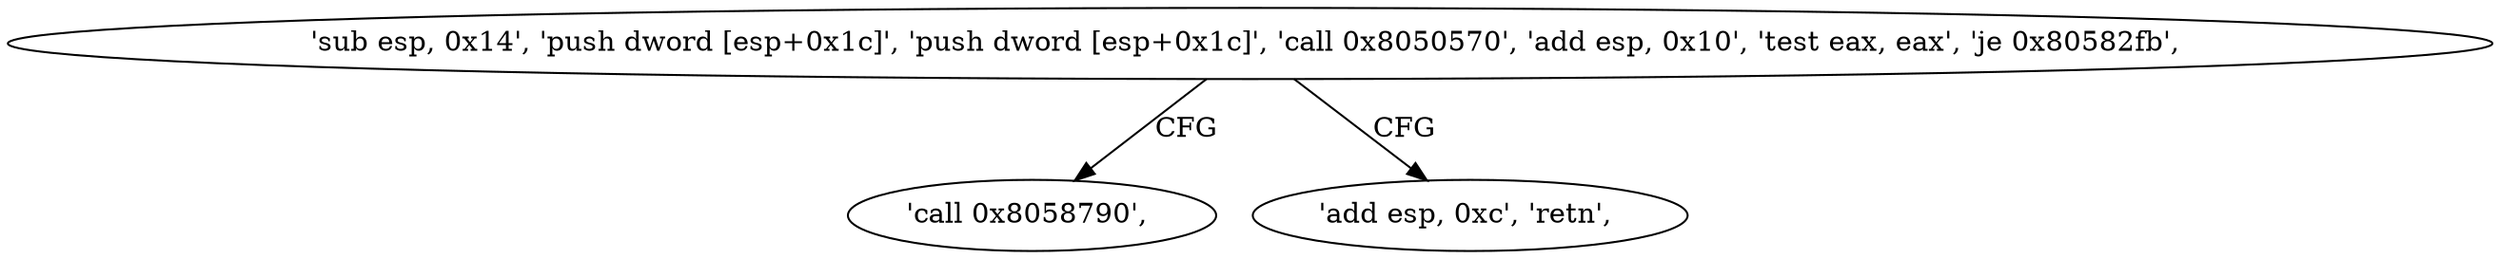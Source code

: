 digraph "func" {
"134578912" [label = "'sub esp, 0x14', 'push dword [esp+0x1c]', 'push dword [esp+0x1c]', 'call 0x8050570', 'add esp, 0x10', 'test eax, eax', 'je 0x80582fb', " ]
"134578939" [label = "'call 0x8058790', " ]
"134578935" [label = "'add esp, 0xc', 'retn', " ]
"134578912" -> "134578939" [ label = "CFG" ]
"134578912" -> "134578935" [ label = "CFG" ]
}
